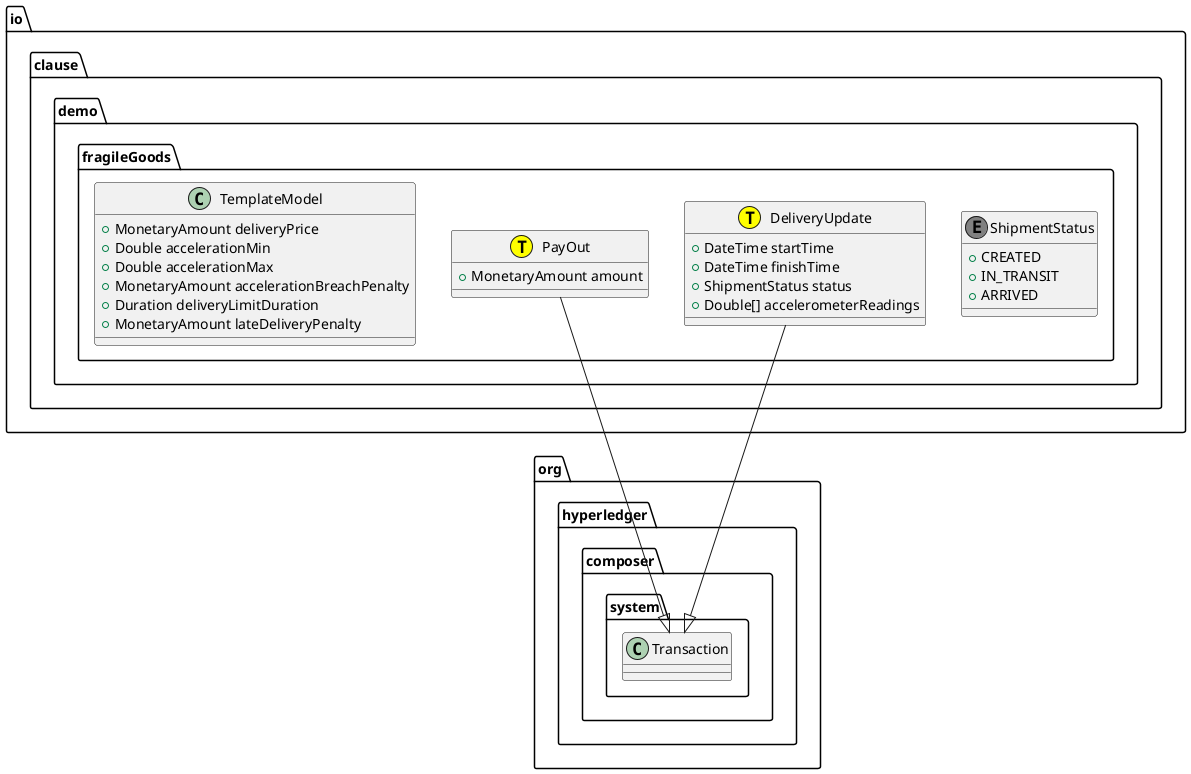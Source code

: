 @startuml
class io.clause.demo.fragileGoods.ShipmentStatus << (E,grey) >> {
   + CREATED
   + IN_TRANSIT
   + ARRIVED
}
class io.clause.demo.fragileGoods.DeliveryUpdate << (T,yellow) >> {
   + DateTime startTime
   + DateTime finishTime
   + ShipmentStatus status
   + Double[] accelerometerReadings
}
io.clause.demo.fragileGoods.DeliveryUpdate --|> org.hyperledger.composer.system.Transaction
class io.clause.demo.fragileGoods.PayOut << (T,yellow) >> {
   + MonetaryAmount amount
}
io.clause.demo.fragileGoods.PayOut --|> org.hyperledger.composer.system.Transaction
class io.clause.demo.fragileGoods.TemplateModel {
   + MonetaryAmount deliveryPrice
   + Double accelerationMin
   + Double accelerationMax
   + MonetaryAmount accelerationBreachPenalty
   + Duration deliveryLimitDuration
   + MonetaryAmount lateDeliveryPenalty
}
@enduml
